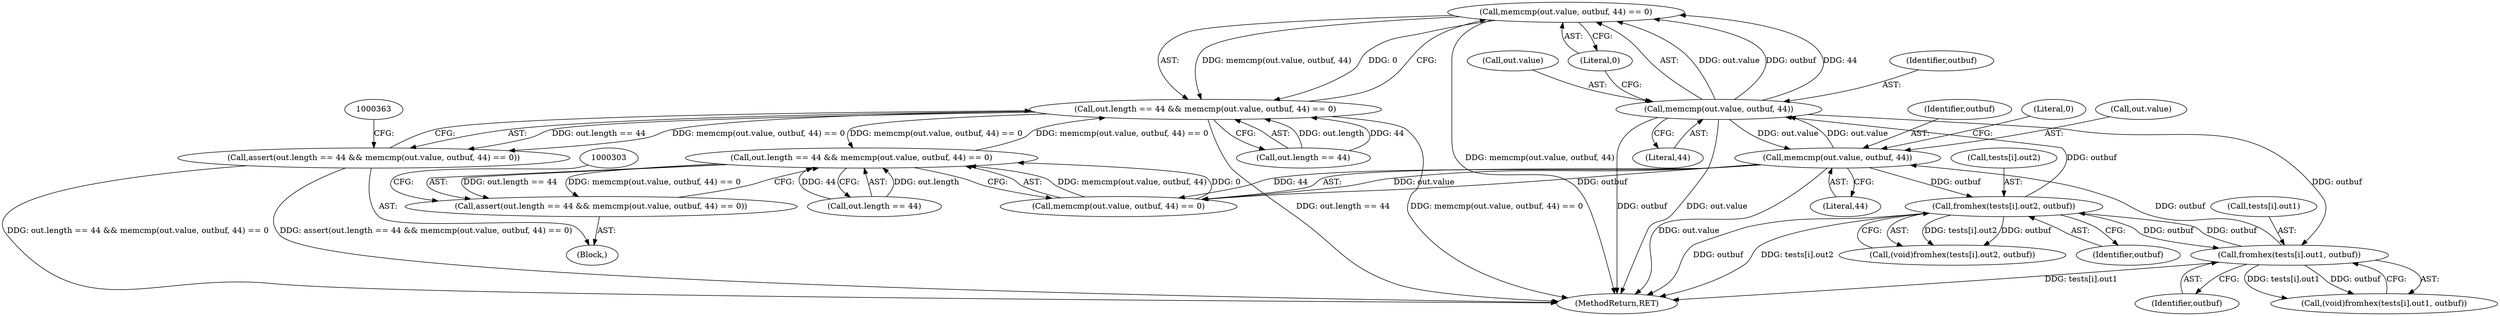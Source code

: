 digraph "0_krb5_82dc33da50338ac84c7b4102dc6513d897d0506a_11@API" {
"1000354" [label="(Call,memcmp(out.value, outbuf, 44) == 0)"];
"1000355" [label="(Call,memcmp(out.value, outbuf, 44))"];
"1000295" [label="(Call,memcmp(out.value, outbuf, 44))"];
"1000280" [label="(Call,fromhex(tests[i].out1, outbuf))"];
"1000340" [label="(Call,fromhex(tests[i].out2, outbuf))"];
"1000348" [label="(Call,out.length == 44 && memcmp(out.value, outbuf, 44) == 0)"];
"1000288" [label="(Call,out.length == 44 && memcmp(out.value, outbuf, 44) == 0)"];
"1000287" [label="(Call,assert(out.length == 44 && memcmp(out.value, outbuf, 44) == 0))"];
"1000347" [label="(Call,assert(out.length == 44 && memcmp(out.value, outbuf, 44) == 0))"];
"1000300" [label="(Literal,44)"];
"1000354" [label="(Call,memcmp(out.value, outbuf, 44) == 0)"];
"1000340" [label="(Call,fromhex(tests[i].out2, outbuf))"];
"1000288" [label="(Call,out.length == 44 && memcmp(out.value, outbuf, 44) == 0)"];
"1000295" [label="(Call,memcmp(out.value, outbuf, 44))"];
"1000294" [label="(Call,memcmp(out.value, outbuf, 44) == 0)"];
"1000280" [label="(Call,fromhex(tests[i].out1, outbuf))"];
"1000406" [label="(MethodReturn,RET)"];
"1000360" [label="(Literal,44)"];
"1000286" [label="(Identifier,outbuf)"];
"1000296" [label="(Call,out.value)"];
"1000281" [label="(Call,tests[i].out1)"];
"1000299" [label="(Identifier,outbuf)"];
"1000338" [label="(Call,(void)fromhex(tests[i].out2, outbuf))"];
"1000348" [label="(Call,out.length == 44 && memcmp(out.value, outbuf, 44) == 0)"];
"1000278" [label="(Call,(void)fromhex(tests[i].out1, outbuf))"];
"1000289" [label="(Call,out.length == 44)"];
"1000359" [label="(Identifier,outbuf)"];
"1000346" [label="(Identifier,outbuf)"];
"1000341" [label="(Call,tests[i].out2)"];
"1000349" [label="(Call,out.length == 44)"];
"1000301" [label="(Literal,0)"];
"1000347" [label="(Call,assert(out.length == 44 && memcmp(out.value, outbuf, 44) == 0))"];
"1000287" [label="(Call,assert(out.length == 44 && memcmp(out.value, outbuf, 44) == 0))"];
"1000355" [label="(Call,memcmp(out.value, outbuf, 44))"];
"1000183" [label="(Block,)"];
"1000356" [label="(Call,out.value)"];
"1000361" [label="(Literal,0)"];
"1000354" -> "1000348"  [label="AST: "];
"1000354" -> "1000361"  [label="CFG: "];
"1000355" -> "1000354"  [label="AST: "];
"1000361" -> "1000354"  [label="AST: "];
"1000348" -> "1000354"  [label="CFG: "];
"1000354" -> "1000406"  [label="DDG: memcmp(out.value, outbuf, 44)"];
"1000354" -> "1000348"  [label="DDG: memcmp(out.value, outbuf, 44)"];
"1000354" -> "1000348"  [label="DDG: 0"];
"1000355" -> "1000354"  [label="DDG: out.value"];
"1000355" -> "1000354"  [label="DDG: outbuf"];
"1000355" -> "1000354"  [label="DDG: 44"];
"1000355" -> "1000360"  [label="CFG: "];
"1000356" -> "1000355"  [label="AST: "];
"1000359" -> "1000355"  [label="AST: "];
"1000360" -> "1000355"  [label="AST: "];
"1000361" -> "1000355"  [label="CFG: "];
"1000355" -> "1000406"  [label="DDG: out.value"];
"1000355" -> "1000406"  [label="DDG: outbuf"];
"1000355" -> "1000280"  [label="DDG: outbuf"];
"1000355" -> "1000295"  [label="DDG: out.value"];
"1000295" -> "1000355"  [label="DDG: out.value"];
"1000340" -> "1000355"  [label="DDG: outbuf"];
"1000295" -> "1000294"  [label="AST: "];
"1000295" -> "1000300"  [label="CFG: "];
"1000296" -> "1000295"  [label="AST: "];
"1000299" -> "1000295"  [label="AST: "];
"1000300" -> "1000295"  [label="AST: "];
"1000301" -> "1000295"  [label="CFG: "];
"1000295" -> "1000406"  [label="DDG: out.value"];
"1000295" -> "1000294"  [label="DDG: out.value"];
"1000295" -> "1000294"  [label="DDG: outbuf"];
"1000295" -> "1000294"  [label="DDG: 44"];
"1000280" -> "1000295"  [label="DDG: outbuf"];
"1000295" -> "1000340"  [label="DDG: outbuf"];
"1000280" -> "1000278"  [label="AST: "];
"1000280" -> "1000286"  [label="CFG: "];
"1000281" -> "1000280"  [label="AST: "];
"1000286" -> "1000280"  [label="AST: "];
"1000278" -> "1000280"  [label="CFG: "];
"1000280" -> "1000406"  [label="DDG: tests[i].out1"];
"1000280" -> "1000278"  [label="DDG: tests[i].out1"];
"1000280" -> "1000278"  [label="DDG: outbuf"];
"1000340" -> "1000280"  [label="DDG: outbuf"];
"1000280" -> "1000340"  [label="DDG: outbuf"];
"1000340" -> "1000338"  [label="AST: "];
"1000340" -> "1000346"  [label="CFG: "];
"1000341" -> "1000340"  [label="AST: "];
"1000346" -> "1000340"  [label="AST: "];
"1000338" -> "1000340"  [label="CFG: "];
"1000340" -> "1000406"  [label="DDG: outbuf"];
"1000340" -> "1000406"  [label="DDG: tests[i].out2"];
"1000340" -> "1000338"  [label="DDG: tests[i].out2"];
"1000340" -> "1000338"  [label="DDG: outbuf"];
"1000348" -> "1000347"  [label="AST: "];
"1000348" -> "1000349"  [label="CFG: "];
"1000349" -> "1000348"  [label="AST: "];
"1000347" -> "1000348"  [label="CFG: "];
"1000348" -> "1000406"  [label="DDG: out.length == 44"];
"1000348" -> "1000406"  [label="DDG: memcmp(out.value, outbuf, 44) == 0"];
"1000348" -> "1000288"  [label="DDG: memcmp(out.value, outbuf, 44) == 0"];
"1000348" -> "1000347"  [label="DDG: out.length == 44"];
"1000348" -> "1000347"  [label="DDG: memcmp(out.value, outbuf, 44) == 0"];
"1000349" -> "1000348"  [label="DDG: out.length"];
"1000349" -> "1000348"  [label="DDG: 44"];
"1000288" -> "1000348"  [label="DDG: memcmp(out.value, outbuf, 44) == 0"];
"1000288" -> "1000287"  [label="AST: "];
"1000288" -> "1000289"  [label="CFG: "];
"1000288" -> "1000294"  [label="CFG: "];
"1000289" -> "1000288"  [label="AST: "];
"1000294" -> "1000288"  [label="AST: "];
"1000287" -> "1000288"  [label="CFG: "];
"1000288" -> "1000287"  [label="DDG: out.length == 44"];
"1000288" -> "1000287"  [label="DDG: memcmp(out.value, outbuf, 44) == 0"];
"1000289" -> "1000288"  [label="DDG: out.length"];
"1000289" -> "1000288"  [label="DDG: 44"];
"1000294" -> "1000288"  [label="DDG: memcmp(out.value, outbuf, 44)"];
"1000294" -> "1000288"  [label="DDG: 0"];
"1000287" -> "1000183"  [label="AST: "];
"1000303" -> "1000287"  [label="CFG: "];
"1000347" -> "1000183"  [label="AST: "];
"1000363" -> "1000347"  [label="CFG: "];
"1000347" -> "1000406"  [label="DDG: out.length == 44 && memcmp(out.value, outbuf, 44) == 0"];
"1000347" -> "1000406"  [label="DDG: assert(out.length == 44 && memcmp(out.value, outbuf, 44) == 0)"];
}
